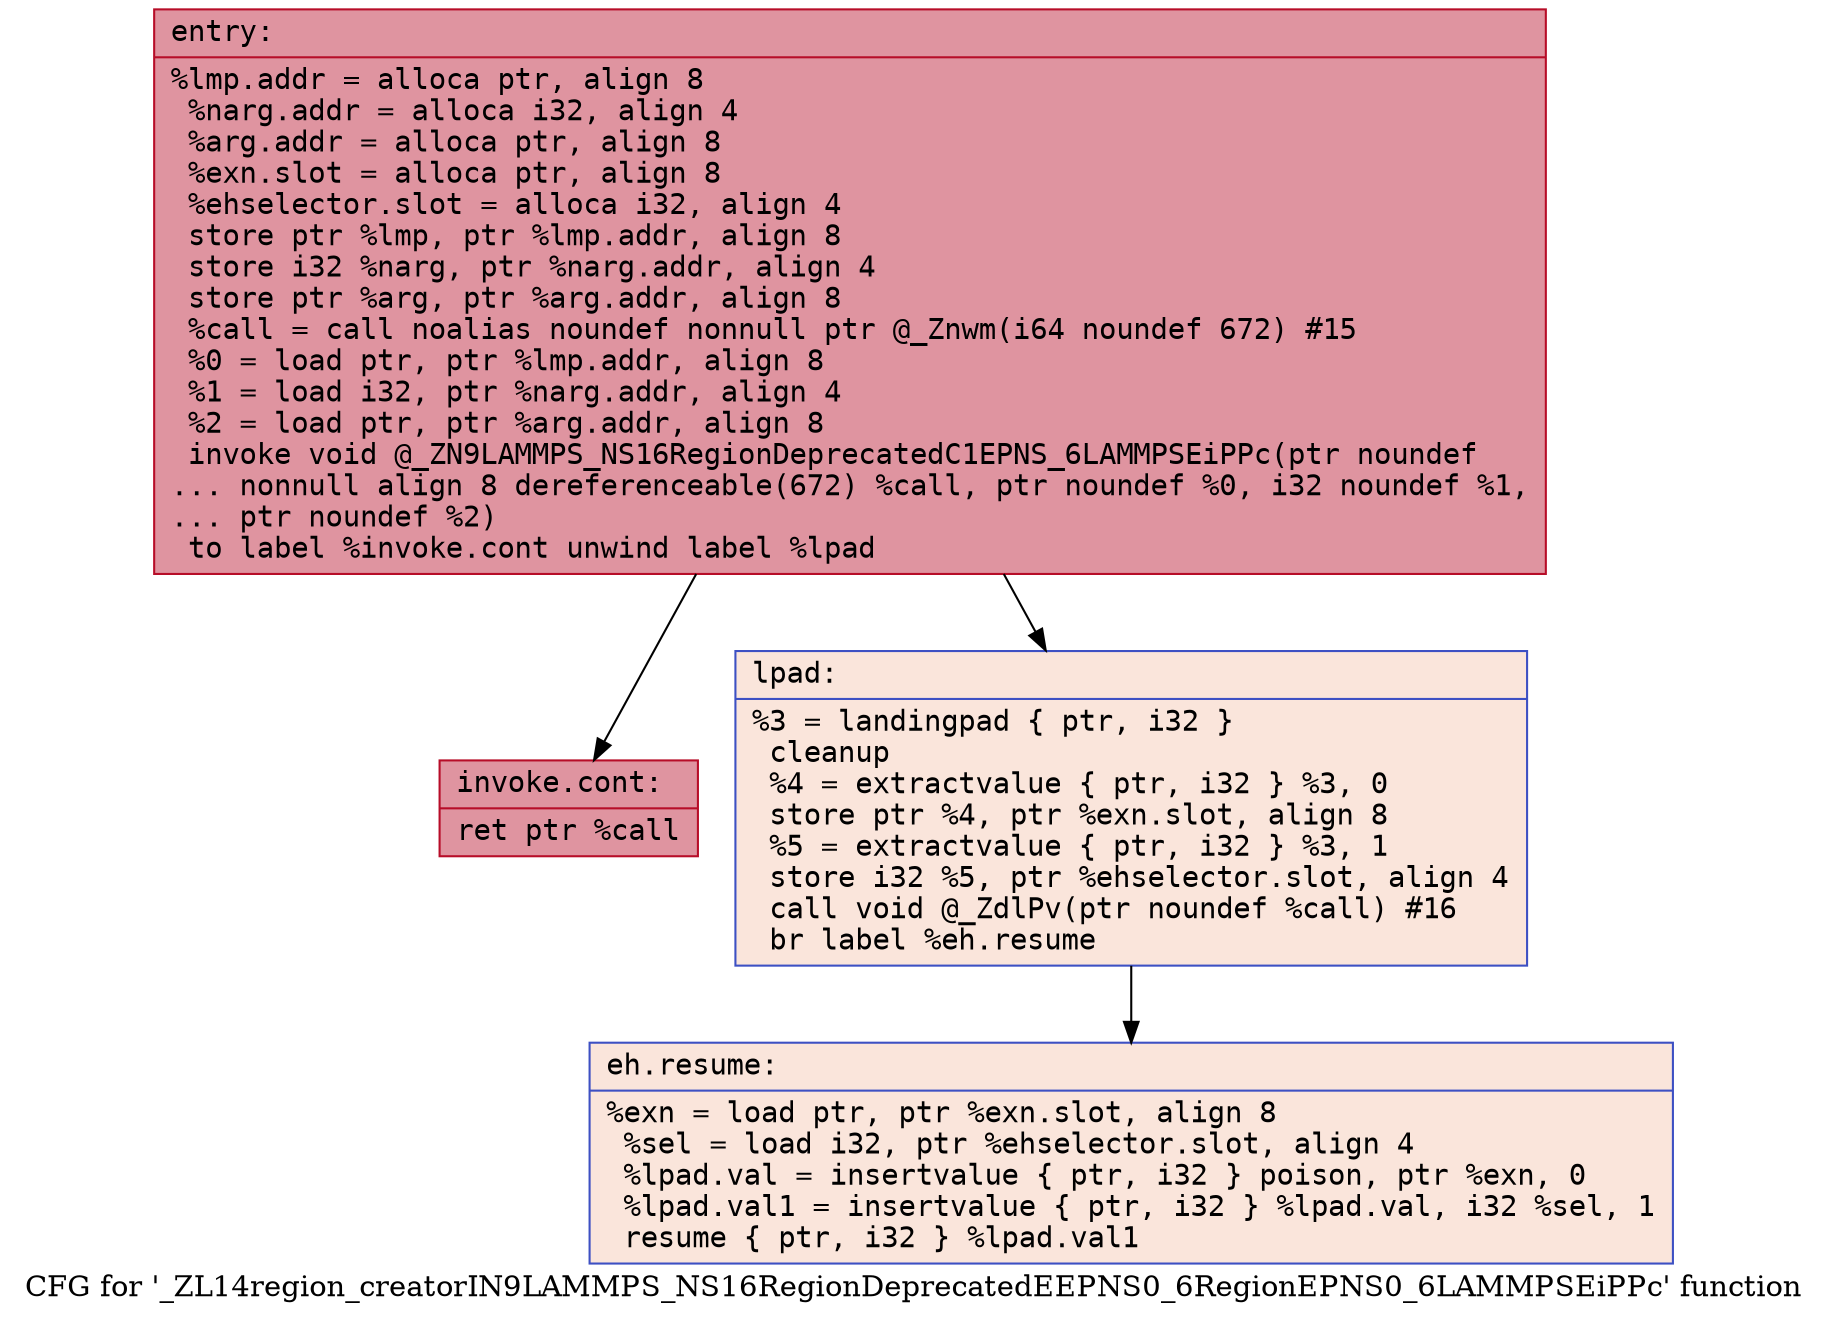 digraph "CFG for '_ZL14region_creatorIN9LAMMPS_NS16RegionDeprecatedEEPNS0_6RegionEPNS0_6LAMMPSEiPPc' function" {
	label="CFG for '_ZL14region_creatorIN9LAMMPS_NS16RegionDeprecatedEEPNS0_6RegionEPNS0_6LAMMPSEiPPc' function";

	Node0x561837bced30 [shape=record,color="#b70d28ff", style=filled, fillcolor="#b70d2870" fontname="Courier",label="{entry:\l|  %lmp.addr = alloca ptr, align 8\l  %narg.addr = alloca i32, align 4\l  %arg.addr = alloca ptr, align 8\l  %exn.slot = alloca ptr, align 8\l  %ehselector.slot = alloca i32, align 4\l  store ptr %lmp, ptr %lmp.addr, align 8\l  store i32 %narg, ptr %narg.addr, align 4\l  store ptr %arg, ptr %arg.addr, align 8\l  %call = call noalias noundef nonnull ptr @_Znwm(i64 noundef 672) #15\l  %0 = load ptr, ptr %lmp.addr, align 8\l  %1 = load i32, ptr %narg.addr, align 4\l  %2 = load ptr, ptr %arg.addr, align 8\l  invoke void @_ZN9LAMMPS_NS16RegionDeprecatedC1EPNS_6LAMMPSEiPPc(ptr noundef\l... nonnull align 8 dereferenceable(672) %call, ptr noundef %0, i32 noundef %1,\l... ptr noundef %2)\l          to label %invoke.cont unwind label %lpad\l}"];
	Node0x561837bced30 -> Node0x561837bcf500[tooltip="entry -> invoke.cont\nProbability 100.00%" ];
	Node0x561837bced30 -> Node0x561837bcf580[tooltip="entry -> lpad\nProbability 0.00%" ];
	Node0x561837bcf500 [shape=record,color="#b70d28ff", style=filled, fillcolor="#b70d2870" fontname="Courier",label="{invoke.cont:\l|  ret ptr %call\l}"];
	Node0x561837bcf580 [shape=record,color="#3d50c3ff", style=filled, fillcolor="#f4c5ad70" fontname="Courier",label="{lpad:\l|  %3 = landingpad \{ ptr, i32 \}\l          cleanup\l  %4 = extractvalue \{ ptr, i32 \} %3, 0\l  store ptr %4, ptr %exn.slot, align 8\l  %5 = extractvalue \{ ptr, i32 \} %3, 1\l  store i32 %5, ptr %ehselector.slot, align 4\l  call void @_ZdlPv(ptr noundef %call) #16\l  br label %eh.resume\l}"];
	Node0x561837bcf580 -> Node0x561837bcfcf0[tooltip="lpad -> eh.resume\nProbability 100.00%" ];
	Node0x561837bcfcf0 [shape=record,color="#3d50c3ff", style=filled, fillcolor="#f4c5ad70" fontname="Courier",label="{eh.resume:\l|  %exn = load ptr, ptr %exn.slot, align 8\l  %sel = load i32, ptr %ehselector.slot, align 4\l  %lpad.val = insertvalue \{ ptr, i32 \} poison, ptr %exn, 0\l  %lpad.val1 = insertvalue \{ ptr, i32 \} %lpad.val, i32 %sel, 1\l  resume \{ ptr, i32 \} %lpad.val1\l}"];
}

